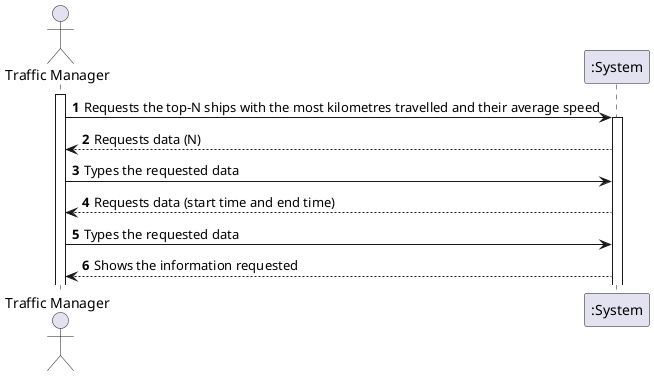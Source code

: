 @startuml
'https://plantuml.com/sequence-diagram

autonumber

actor "Traffic Manager" as TM

activate TM
TM -> ":System" : Requests the top-N ships with the most kilometres travelled and their average speed

activate ":System"
":System" --> TM : Requests data (N)

TM -> ":System" : Types the requested data
":System" --> TM : Requests data (start time and end time)

TM -> ":System" : Types the requested data

":System" --> TM : Shows the information requested



@enduml